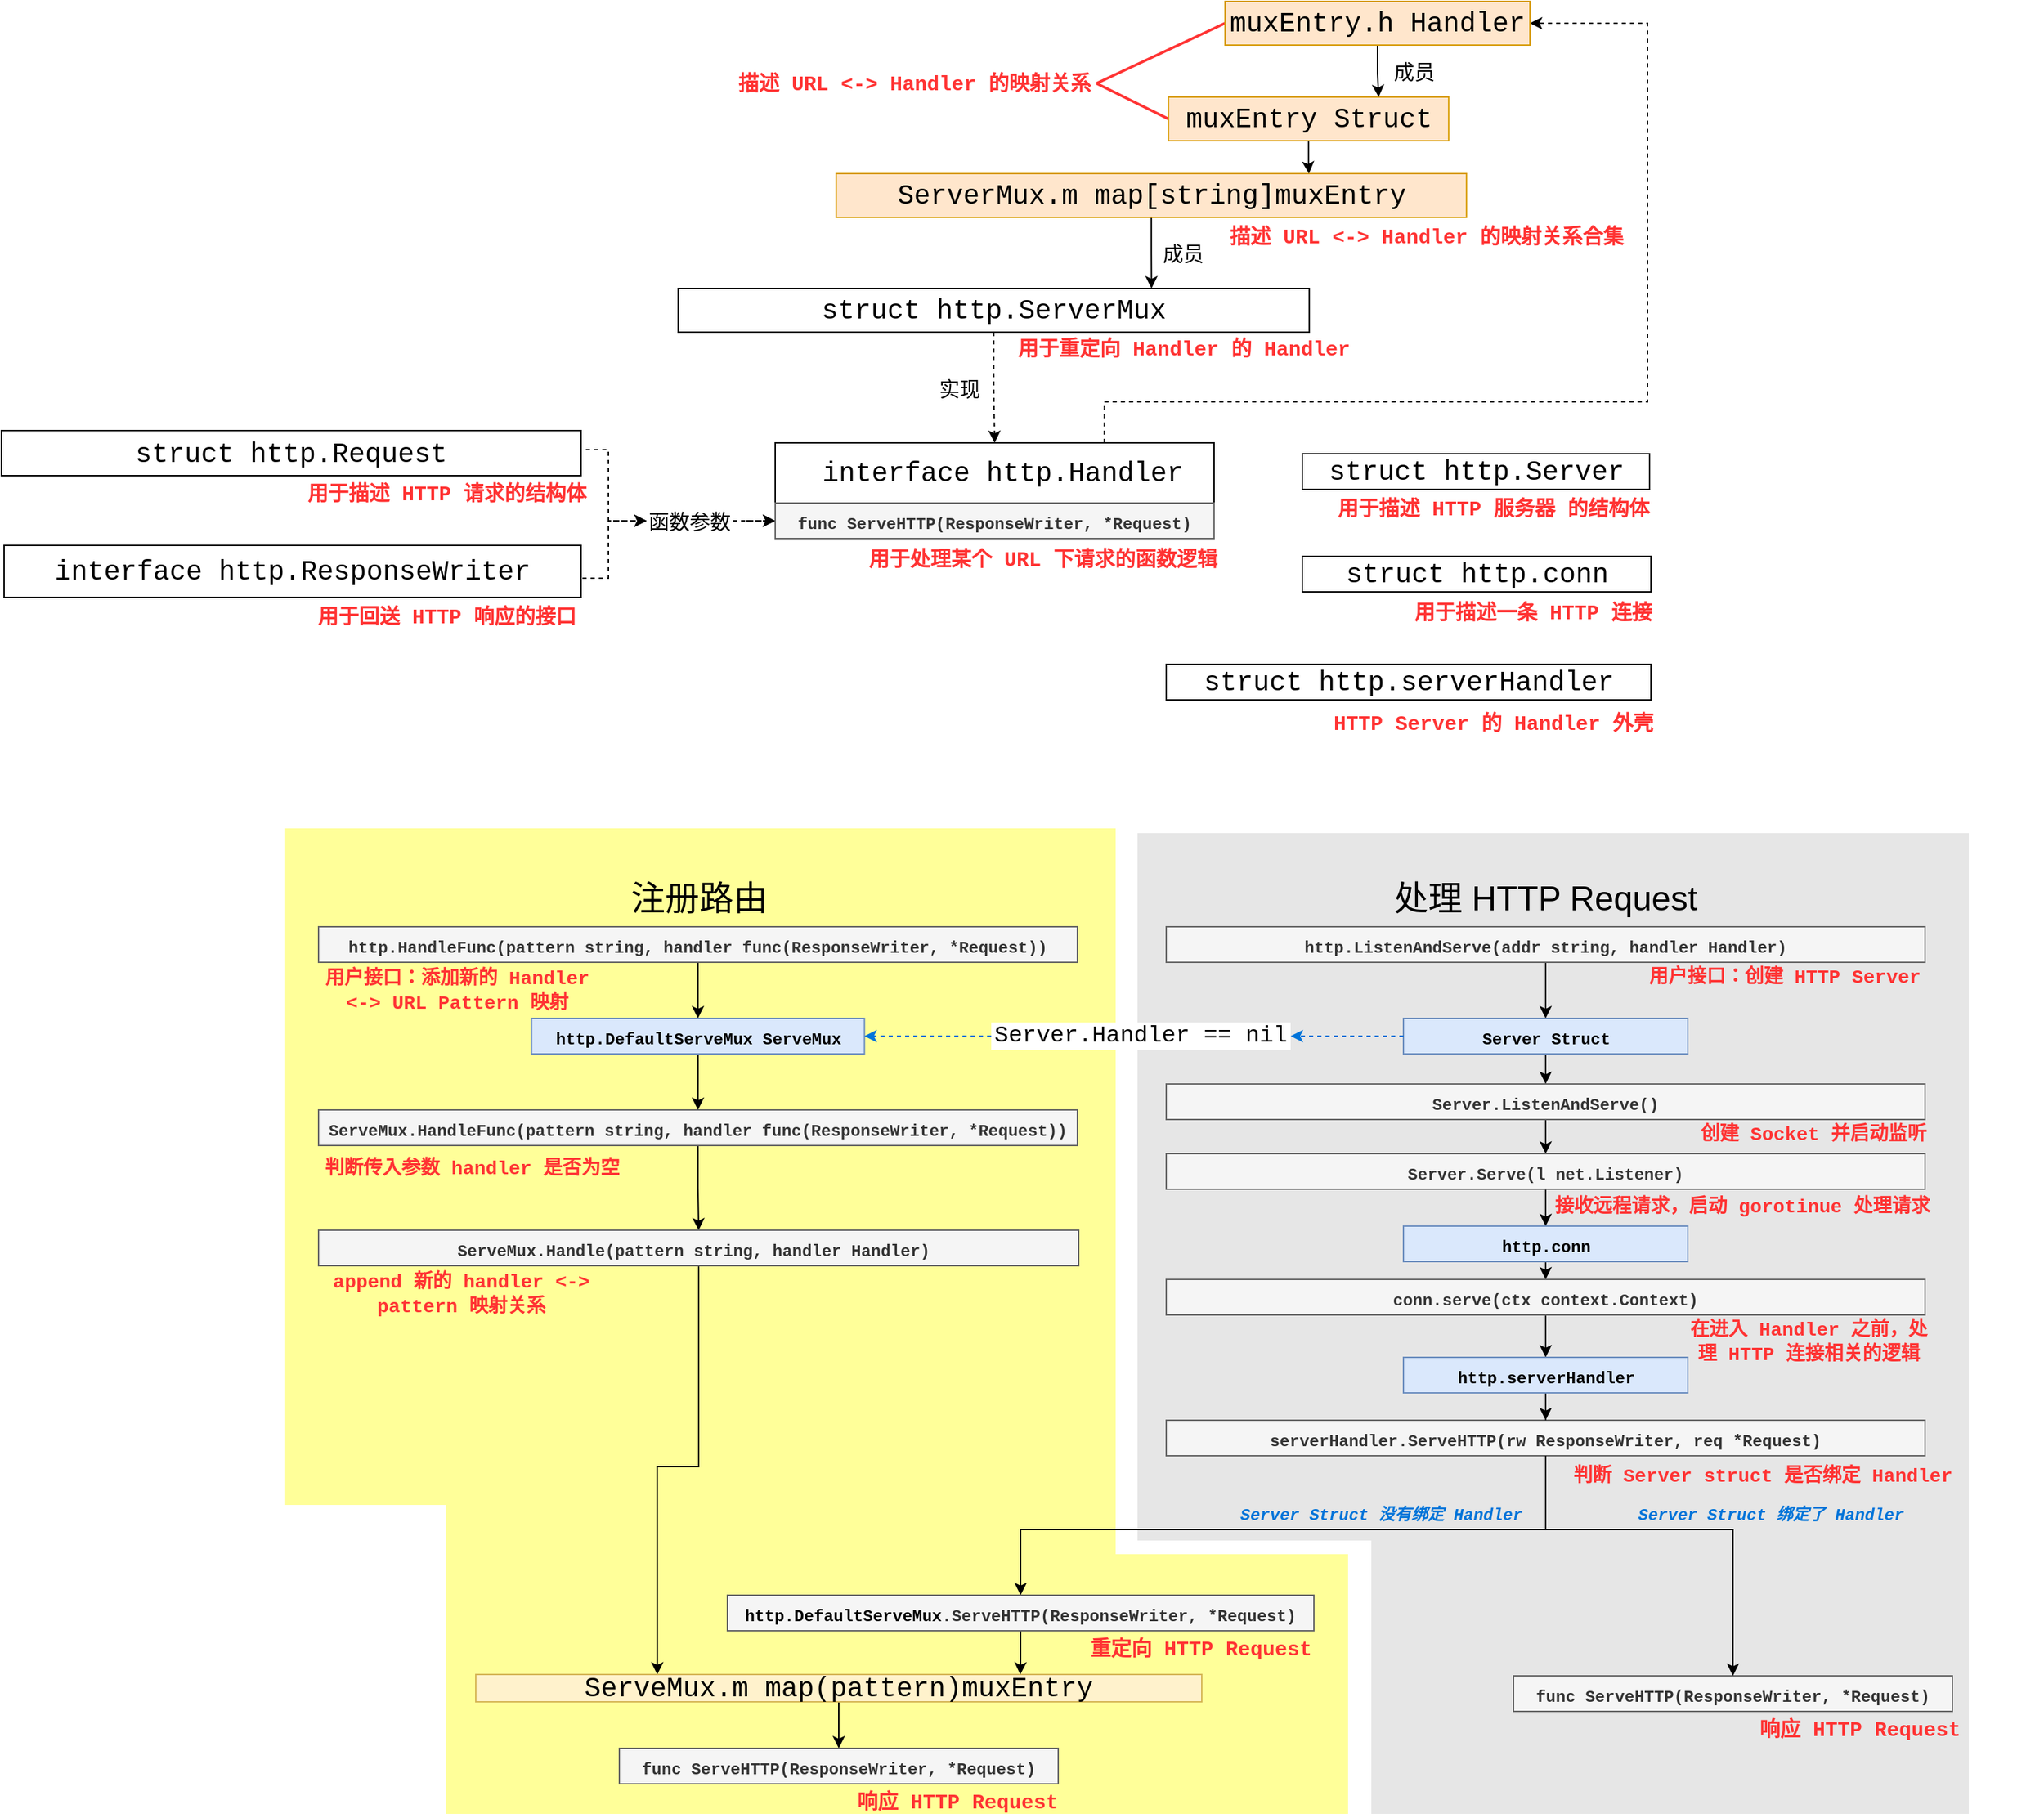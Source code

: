 <mxfile version="14.4.3" type="device"><diagram id="7donU_kgG56Rtm0eL_2N" name="第 1 页"><mxGraphModel dx="3043" dy="1732" grid="0" gridSize="10" guides="1" tooltips="1" connect="1" arrows="1" fold="1" page="0" pageScale="1" pageWidth="827" pageHeight="1169" math="0" shadow="0"><root><mxCell id="0"/><mxCell id="1" parent="0"/><mxCell id="X5eiTeFzIod6ZbrwZCeW-146" value="" style="rounded=0;whiteSpace=wrap;html=1;fontSize=15;strokeColor=none;fillColor=#E6E6E6;" vertex="1" parent="1"><mxGeometry x="-16" y="944" width="437" height="205" as="geometry"/></mxCell><mxCell id="X5eiTeFzIod6ZbrwZCeW-145" value="" style="rounded=0;whiteSpace=wrap;html=1;fontSize=15;strokeColor=none;fillColor=#E6E6E6;" vertex="1" parent="1"><mxGeometry x="-187" y="431.5" width="608" height="517.5" as="geometry"/></mxCell><mxCell id="X5eiTeFzIod6ZbrwZCeW-144" value="" style="rounded=0;whiteSpace=wrap;html=1;fontSize=15;fillColor=#FFFF99;strokeColor=none;" vertex="1" parent="1"><mxGeometry x="-693" y="899" width="490" height="190" as="geometry"/></mxCell><mxCell id="X5eiTeFzIod6ZbrwZCeW-143" value="" style="rounded=0;whiteSpace=wrap;html=1;fontSize=15;fillColor=#FFFF99;strokeColor=none;" vertex="1" parent="1"><mxGeometry x="-693" y="959" width="660" height="190" as="geometry"/></mxCell><mxCell id="X5eiTeFzIod6ZbrwZCeW-142" value="" style="rounded=0;whiteSpace=wrap;html=1;fontSize=15;fillColor=#FFFF99;strokeColor=none;" vertex="1" parent="1"><mxGeometry x="-811" y="428" width="608" height="495" as="geometry"/></mxCell><mxCell id="X5eiTeFzIod6ZbrwZCeW-5" style="rounded=0;orthogonalLoop=1;jettySize=auto;html=1;entryX=0;entryY=0.5;entryDx=0;entryDy=0;dashed=1;exitX=1;exitY=0.5;exitDx=0;exitDy=0;edgeStyle=orthogonalEdgeStyle;" edge="1" parent="1" source="X5eiTeFzIod6ZbrwZCeW-9" target="X5eiTeFzIod6ZbrwZCeW-4"><mxGeometry relative="1" as="geometry"><Array as="points"/></mxGeometry></mxCell><mxCell id="X5eiTeFzIod6ZbrwZCeW-1" value="struct http.Request" style="rounded=0;whiteSpace=wrap;html=1;fontFamily=Courier New;fontSize=20;" vertex="1" parent="1"><mxGeometry x="-1018" y="137" width="424" height="33" as="geometry"/></mxCell><mxCell id="X5eiTeFzIod6ZbrwZCeW-6" style="rounded=0;orthogonalLoop=1;jettySize=auto;html=1;entryX=0;entryY=0.5;entryDx=0;entryDy=0;dashed=1;exitX=1;exitY=0.5;exitDx=0;exitDy=0;edgeStyle=orthogonalEdgeStyle;" edge="1" parent="1" target="X5eiTeFzIod6ZbrwZCeW-4"><mxGeometry relative="1" as="geometry"><mxPoint x="-473" y="203" as="sourcePoint"/><Array as="points"/></mxGeometry></mxCell><mxCell id="X5eiTeFzIod6ZbrwZCeW-2" value="interface http.ResponseWriter" style="rounded=0;whiteSpace=wrap;html=1;fontFamily=Courier New;fontSize=20;" vertex="1" parent="1"><mxGeometry x="-1016" y="221" width="422" height="38" as="geometry"/></mxCell><mxCell id="X5eiTeFzIod6ZbrwZCeW-141" style="edgeStyle=orthogonalEdgeStyle;rounded=0;orthogonalLoop=1;jettySize=auto;html=1;entryX=1;entryY=0.5;entryDx=0;entryDy=0;endArrow=classic;endFill=1;strokeWidth=1;fontSize=15;fontColor=#FF3333;dashed=1;exitX=0.75;exitY=0;exitDx=0;exitDy=0;" edge="1" parent="1" source="X5eiTeFzIod6ZbrwZCeW-3" target="X5eiTeFzIod6ZbrwZCeW-112"><mxGeometry relative="1" as="geometry"><Array as="points"><mxPoint x="-211" y="116"/><mxPoint x="186" y="116"/><mxPoint x="186" y="-161"/></Array></mxGeometry></mxCell><mxCell id="X5eiTeFzIod6ZbrwZCeW-3" value="&amp;nbsp;interface http.Handler" style="rounded=0;whiteSpace=wrap;html=1;fontFamily=Courier New;fontSize=20;" vertex="1" parent="1"><mxGeometry x="-452" y="146" width="321" height="44" as="geometry"/></mxCell><mxCell id="X5eiTeFzIod6ZbrwZCeW-4" value="&lt;font style=&quot;font-size: 12px&quot;&gt;&lt;b&gt;func ServeHTTP(ResponseWriter, *Request)&lt;/b&gt;&lt;/font&gt;" style="rounded=0;whiteSpace=wrap;html=1;fontFamily=Courier New;fontSize=20;fillColor=#f5f5f5;strokeColor=#666666;fontColor=#333333;" vertex="1" parent="1"><mxGeometry x="-452" y="190" width="321" height="26" as="geometry"/></mxCell><mxCell id="X5eiTeFzIod6ZbrwZCeW-118" style="edgeStyle=orthogonalEdgeStyle;rounded=0;orthogonalLoop=1;jettySize=auto;html=1;entryX=0.5;entryY=0;entryDx=0;entryDy=0;dashed=1;strokeColor=#000000;fontSize=14;fontColor=#FF3333;" edge="1" parent="1" source="X5eiTeFzIod6ZbrwZCeW-7" target="X5eiTeFzIod6ZbrwZCeW-3"><mxGeometry relative="1" as="geometry"/></mxCell><mxCell id="X5eiTeFzIod6ZbrwZCeW-7" value="struct http.ServerMux" style="rounded=0;whiteSpace=wrap;html=1;fontFamily=Courier New;fontSize=20;" vertex="1" parent="1"><mxGeometry x="-523" y="33" width="461.63" height="32" as="geometry"/></mxCell><mxCell id="X5eiTeFzIod6ZbrwZCeW-13" style="rounded=0;orthogonalLoop=1;jettySize=auto;html=1;entryX=0;entryY=0.5;entryDx=0;entryDy=0;dashed=1;exitX=1;exitY=0.5;exitDx=0;exitDy=0;edgeStyle=orthogonalEdgeStyle;" edge="1" parent="1" source="X5eiTeFzIod6ZbrwZCeW-2" target="X5eiTeFzIod6ZbrwZCeW-9"><mxGeometry relative="1" as="geometry"><mxPoint x="-603" y="245" as="sourcePoint"/><mxPoint x="-446" y="203" as="targetPoint"/><Array as="points"><mxPoint x="-574" y="245"/><mxPoint x="-574" y="203"/></Array></mxGeometry></mxCell><mxCell id="X5eiTeFzIod6ZbrwZCeW-9" value="&lt;font style=&quot;font-size: 15px&quot;&gt;函数参数&lt;/font&gt;" style="text;html=1;strokeColor=none;align=center;verticalAlign=middle;whiteSpace=wrap;rounded=0;fillColor=#ffffff;" vertex="1" parent="1"><mxGeometry x="-546" y="193" width="63" height="20" as="geometry"/></mxCell><mxCell id="X5eiTeFzIod6ZbrwZCeW-15" style="rounded=0;orthogonalLoop=1;jettySize=auto;html=1;entryX=0;entryY=0.5;entryDx=0;entryDy=0;dashed=1;exitX=1;exitY=0.5;exitDx=0;exitDy=0;edgeStyle=orthogonalEdgeStyle;" edge="1" parent="1" source="X5eiTeFzIod6ZbrwZCeW-1" target="X5eiTeFzIod6ZbrwZCeW-9"><mxGeometry relative="1" as="geometry"><mxPoint x="-594" y="151" as="sourcePoint"/><mxPoint x="-452" y="203" as="targetPoint"/><Array as="points"><mxPoint x="-574" y="151"/><mxPoint x="-574" y="203"/></Array></mxGeometry></mxCell><mxCell id="X5eiTeFzIod6ZbrwZCeW-16" value="&lt;font style=&quot;font-size: 15px&quot;&gt;实现&lt;/font&gt;" style="text;html=1;strokeColor=none;align=center;verticalAlign=middle;whiteSpace=wrap;rounded=0;fillColor=#ffffff;" vertex="1" parent="1"><mxGeometry x="-336" y="96" width="38" height="20" as="geometry"/></mxCell><mxCell id="X5eiTeFzIod6ZbrwZCeW-43" style="edgeStyle=orthogonalEdgeStyle;rounded=0;orthogonalLoop=1;jettySize=auto;html=1;entryX=0.5;entryY=0;entryDx=0;entryDy=0;" edge="1" parent="1" source="X5eiTeFzIod6ZbrwZCeW-41" target="X5eiTeFzIod6ZbrwZCeW-42"><mxGeometry relative="1" as="geometry"/></mxCell><mxCell id="X5eiTeFzIod6ZbrwZCeW-41" value="&lt;span style=&quot;font-size: 12px&quot;&gt;&lt;b&gt;ServeMux.HandleFunc(pattern string, handler func(ResponseWriter, *Request))&lt;/b&gt;&lt;/span&gt;" style="rounded=0;whiteSpace=wrap;html=1;fontFamily=Courier New;fontSize=20;fillColor=#f5f5f5;strokeColor=#666666;fontColor=#333333;" vertex="1" parent="1"><mxGeometry x="-786" y="634" width="555" height="26" as="geometry"/></mxCell><mxCell id="X5eiTeFzIod6ZbrwZCeW-48" style="edgeStyle=orthogonalEdgeStyle;rounded=0;orthogonalLoop=1;jettySize=auto;html=1;entryX=0.25;entryY=0;entryDx=0;entryDy=0;" edge="1" parent="1" source="X5eiTeFzIod6ZbrwZCeW-42" target="X5eiTeFzIod6ZbrwZCeW-47"><mxGeometry relative="1" as="geometry"><Array as="points"><mxPoint x="-508" y="895"/><mxPoint x="-538" y="895"/></Array></mxGeometry></mxCell><mxCell id="X5eiTeFzIod6ZbrwZCeW-42" value="&lt;b style=&quot;font-size: 12px&quot;&gt;ServeMux.&lt;/b&gt;&lt;span style=&quot;font-size: 12px&quot;&gt;&lt;b&gt;Handle(pattern string, handler Handler)&amp;nbsp;&lt;/b&gt;&lt;/span&gt;" style="rounded=0;whiteSpace=wrap;html=1;fontFamily=Courier New;fontSize=20;fillColor=#f5f5f5;strokeColor=#666666;fontColor=#333333;" vertex="1" parent="1"><mxGeometry x="-786" y="722" width="556" height="26" as="geometry"/></mxCell><mxCell id="X5eiTeFzIod6ZbrwZCeW-54" style="edgeStyle=orthogonalEdgeStyle;rounded=0;orthogonalLoop=1;jettySize=auto;html=1;entryX=0.5;entryY=0;entryDx=0;entryDy=0;" edge="1" parent="1" source="X5eiTeFzIod6ZbrwZCeW-45" target="X5eiTeFzIod6ZbrwZCeW-52"><mxGeometry relative="1" as="geometry"/></mxCell><mxCell id="X5eiTeFzIod6ZbrwZCeW-45" value="&lt;span style=&quot;font-size: 12px&quot;&gt;&lt;b&gt;http.&lt;/b&gt;&lt;/span&gt;&lt;span style=&quot;font-size: 12px&quot;&gt;&lt;b&gt;HandleFunc(pattern string, handler func(ResponseWriter, *Request))&lt;/b&gt;&lt;/span&gt;" style="rounded=0;whiteSpace=wrap;html=1;fontFamily=Courier New;fontSize=20;fillColor=#f5f5f5;strokeColor=#666666;fontColor=#333333;" vertex="1" parent="1"><mxGeometry x="-786" y="500" width="555" height="26" as="geometry"/></mxCell><mxCell id="X5eiTeFzIod6ZbrwZCeW-149" style="edgeStyle=orthogonalEdgeStyle;rounded=0;orthogonalLoop=1;jettySize=auto;html=1;endArrow=classic;endFill=1;strokeColor=#000000;strokeWidth=1;fontSize=15;fontColor=#FF3333;" edge="1" parent="1" source="X5eiTeFzIod6ZbrwZCeW-47" target="X5eiTeFzIod6ZbrwZCeW-77"><mxGeometry relative="1" as="geometry"/></mxCell><mxCell id="X5eiTeFzIod6ZbrwZCeW-47" value="ServeMux.m map(pattern)muxEntry" style="rounded=0;whiteSpace=wrap;html=1;fontFamily=Courier New;fontSize=20;fillColor=#fff2cc;strokeColor=#d6b656;" vertex="1" parent="1"><mxGeometry x="-671" y="1047" width="531" height="20" as="geometry"/></mxCell><mxCell id="X5eiTeFzIod6ZbrwZCeW-49" value="&lt;font style=&quot;font-size: 25px&quot;&gt;注册路由&lt;/font&gt;" style="text;html=1;strokeColor=none;fillColor=none;align=center;verticalAlign=middle;whiteSpace=wrap;rounded=0;" vertex="1" parent="1"><mxGeometry x="-567.25" y="468" width="118.5" height="20" as="geometry"/></mxCell><mxCell id="X5eiTeFzIod6ZbrwZCeW-50" value="&lt;span style=&quot;font-size: 25px&quot;&gt;处理 HTTP Request&lt;/span&gt;" style="text;html=1;strokeColor=none;fillColor=none;align=center;verticalAlign=middle;whiteSpace=wrap;rounded=0;" vertex="1" parent="1"><mxGeometry x="-13" y="468" width="249" height="20" as="geometry"/></mxCell><mxCell id="X5eiTeFzIod6ZbrwZCeW-57" style="edgeStyle=orthogonalEdgeStyle;rounded=0;orthogonalLoop=1;jettySize=auto;html=1;entryX=0.5;entryY=0;entryDx=0;entryDy=0;" edge="1" parent="1" source="X5eiTeFzIod6ZbrwZCeW-51" target="X5eiTeFzIod6ZbrwZCeW-56"><mxGeometry relative="1" as="geometry"/></mxCell><mxCell id="X5eiTeFzIod6ZbrwZCeW-51" value="&lt;span style=&quot;font-size: 12px&quot;&gt;&lt;b&gt;http.ListenAndServe(addr string, handler Handler)&lt;/b&gt;&lt;/span&gt;" style="rounded=0;whiteSpace=wrap;html=1;fontFamily=Courier New;fontSize=20;fillColor=#f5f5f5;strokeColor=#666666;fontColor=#333333;" vertex="1" parent="1"><mxGeometry x="-166" y="500" width="555" height="26" as="geometry"/></mxCell><mxCell id="X5eiTeFzIod6ZbrwZCeW-55" style="edgeStyle=orthogonalEdgeStyle;rounded=0;orthogonalLoop=1;jettySize=auto;html=1;" edge="1" parent="1" source="X5eiTeFzIod6ZbrwZCeW-52" target="X5eiTeFzIod6ZbrwZCeW-41"><mxGeometry relative="1" as="geometry"/></mxCell><mxCell id="X5eiTeFzIod6ZbrwZCeW-52" value="&lt;span style=&quot;font-size: 12px&quot;&gt;&lt;b&gt;http.DefaultServeMux ServeMux&lt;/b&gt;&lt;/span&gt;" style="rounded=0;whiteSpace=wrap;html=1;fontFamily=Courier New;fontSize=20;fillColor=#dae8fc;strokeColor=#6c8ebf;" vertex="1" parent="1"><mxGeometry x="-630.25" y="567" width="243.5" height="26" as="geometry"/></mxCell><mxCell id="X5eiTeFzIod6ZbrwZCeW-58" style="edgeStyle=orthogonalEdgeStyle;rounded=0;orthogonalLoop=1;jettySize=auto;html=1;entryX=1;entryY=0.5;entryDx=0;entryDy=0;strokeColor=#0074D9;dashed=1;" edge="1" parent="1" source="X5eiTeFzIod6ZbrwZCeW-59" target="X5eiTeFzIod6ZbrwZCeW-52"><mxGeometry relative="1" as="geometry"/></mxCell><mxCell id="X5eiTeFzIod6ZbrwZCeW-63" style="edgeStyle=orthogonalEdgeStyle;rounded=0;orthogonalLoop=1;jettySize=auto;html=1;entryX=0.5;entryY=0;entryDx=0;entryDy=0;" edge="1" parent="1" source="X5eiTeFzIod6ZbrwZCeW-56" target="X5eiTeFzIod6ZbrwZCeW-62"><mxGeometry relative="1" as="geometry"/></mxCell><mxCell id="X5eiTeFzIod6ZbrwZCeW-56" value="&lt;span style=&quot;font-size: 12px&quot;&gt;&lt;b&gt;Server Struct&lt;/b&gt;&lt;/span&gt;" style="rounded=0;whiteSpace=wrap;html=1;fontFamily=Courier New;fontSize=20;fillColor=#dae8fc;strokeColor=#6c8ebf;" vertex="1" parent="1"><mxGeometry x="7.5" y="567" width="208" height="26" as="geometry"/></mxCell><mxCell id="X5eiTeFzIod6ZbrwZCeW-59" value="&lt;font face=&quot;Courier New&quot; style=&quot;font-size: 17px&quot;&gt;Server.Handler == nil&lt;/font&gt;" style="text;html=1;strokeColor=none;align=center;verticalAlign=middle;whiteSpace=wrap;rounded=0;fillColor=#ffffff;" vertex="1" parent="1"><mxGeometry x="-294" y="570" width="219" height="20" as="geometry"/></mxCell><mxCell id="X5eiTeFzIod6ZbrwZCeW-60" style="edgeStyle=orthogonalEdgeStyle;rounded=0;orthogonalLoop=1;jettySize=auto;html=1;entryX=1;entryY=0.5;entryDx=0;entryDy=0;strokeColor=#0074D9;dashed=1;" edge="1" parent="1" source="X5eiTeFzIod6ZbrwZCeW-56" target="X5eiTeFzIod6ZbrwZCeW-59"><mxGeometry relative="1" as="geometry"><mxPoint x="7.5" y="580" as="sourcePoint"/><mxPoint x="-386.75" y="580" as="targetPoint"/></mxGeometry></mxCell><mxCell id="X5eiTeFzIod6ZbrwZCeW-65" style="edgeStyle=orthogonalEdgeStyle;rounded=0;orthogonalLoop=1;jettySize=auto;html=1;entryX=0.5;entryY=0;entryDx=0;entryDy=0;" edge="1" parent="1" source="X5eiTeFzIod6ZbrwZCeW-62" target="X5eiTeFzIod6ZbrwZCeW-64"><mxGeometry relative="1" as="geometry"/></mxCell><mxCell id="X5eiTeFzIod6ZbrwZCeW-62" value="&lt;font style=&quot;font-size: 12px&quot;&gt;&lt;b&gt;Server.&lt;/b&gt;&lt;/font&gt;&lt;span style=&quot;font-size: 12px&quot;&gt;&lt;b&gt;ListenAndServe()&lt;/b&gt;&lt;/span&gt;" style="rounded=0;whiteSpace=wrap;html=1;fontFamily=Courier New;fontSize=20;fillColor=#f5f5f5;strokeColor=#666666;fontColor=#333333;" vertex="1" parent="1"><mxGeometry x="-166" y="615" width="555" height="26" as="geometry"/></mxCell><mxCell id="X5eiTeFzIod6ZbrwZCeW-68" style="edgeStyle=orthogonalEdgeStyle;rounded=0;orthogonalLoop=1;jettySize=auto;html=1;entryX=0.5;entryY=0;entryDx=0;entryDy=0;" edge="1" parent="1" source="X5eiTeFzIod6ZbrwZCeW-64" target="X5eiTeFzIod6ZbrwZCeW-66"><mxGeometry relative="1" as="geometry"/></mxCell><mxCell id="X5eiTeFzIod6ZbrwZCeW-64" value="&lt;font style=&quot;font-size: 12px&quot;&gt;&lt;b&gt;Server.&lt;/b&gt;&lt;/font&gt;&lt;span style=&quot;font-size: 12px&quot;&gt;&lt;b&gt;Serve(l net.Listener)&lt;/b&gt;&lt;/span&gt;" style="rounded=0;whiteSpace=wrap;html=1;fontFamily=Courier New;fontSize=20;fillColor=#f5f5f5;strokeColor=#666666;fontColor=#333333;" vertex="1" parent="1"><mxGeometry x="-166" y="666" width="555" height="26" as="geometry"/></mxCell><mxCell id="X5eiTeFzIod6ZbrwZCeW-70" style="edgeStyle=orthogonalEdgeStyle;rounded=0;orthogonalLoop=1;jettySize=auto;html=1;entryX=0.5;entryY=0;entryDx=0;entryDy=0;strokeColor=#000000;" edge="1" parent="1" source="X5eiTeFzIod6ZbrwZCeW-66" target="X5eiTeFzIod6ZbrwZCeW-69"><mxGeometry relative="1" as="geometry"/></mxCell><mxCell id="X5eiTeFzIod6ZbrwZCeW-66" value="&lt;span style=&quot;font-size: 12px&quot;&gt;&lt;b&gt;http.conn&lt;/b&gt;&lt;/span&gt;" style="rounded=0;whiteSpace=wrap;html=1;fontFamily=Courier New;fontSize=20;fillColor=#dae8fc;strokeColor=#6c8ebf;" vertex="1" parent="1"><mxGeometry x="7.5" y="719" width="208" height="26" as="geometry"/></mxCell><mxCell id="X5eiTeFzIod6ZbrwZCeW-73" style="edgeStyle=orthogonalEdgeStyle;rounded=0;orthogonalLoop=1;jettySize=auto;html=1;entryX=0.5;entryY=0;entryDx=0;entryDy=0;strokeColor=#000000;" edge="1" parent="1" source="X5eiTeFzIod6ZbrwZCeW-69" target="X5eiTeFzIod6ZbrwZCeW-72"><mxGeometry relative="1" as="geometry"/></mxCell><mxCell id="X5eiTeFzIod6ZbrwZCeW-69" value="&lt;span style=&quot;font-size: 12px&quot;&gt;&lt;b&gt;conn.serve(ctx context.Context)&lt;/b&gt;&lt;/span&gt;" style="rounded=0;whiteSpace=wrap;html=1;fontFamily=Courier New;fontSize=20;fillColor=#f5f5f5;strokeColor=#666666;fontColor=#333333;" vertex="1" parent="1"><mxGeometry x="-166" y="758" width="555" height="26" as="geometry"/></mxCell><mxCell id="X5eiTeFzIod6ZbrwZCeW-86" style="edgeStyle=orthogonalEdgeStyle;rounded=0;orthogonalLoop=1;jettySize=auto;html=1;entryX=0.5;entryY=0;entryDx=0;entryDy=0;strokeColor=#000000;" edge="1" parent="1" source="X5eiTeFzIod6ZbrwZCeW-71" target="X5eiTeFzIod6ZbrwZCeW-85"><mxGeometry relative="1" as="geometry"><Array as="points"><mxPoint x="112" y="941"/><mxPoint x="-272" y="941"/></Array></mxGeometry></mxCell><mxCell id="X5eiTeFzIod6ZbrwZCeW-71" value="&lt;span style=&quot;font-size: 12px&quot;&gt;&lt;b&gt;serverHandler.&lt;/b&gt;&lt;/span&gt;&lt;span style=&quot;font-size: 12px&quot;&gt;&lt;b&gt;ServeHTTP(rw ResponseWriter, req *Request)&lt;/b&gt;&lt;/span&gt;" style="rounded=0;whiteSpace=wrap;html=1;fontFamily=Courier New;fontSize=20;fillColor=#f5f5f5;strokeColor=#666666;fontColor=#333333;" vertex="1" parent="1"><mxGeometry x="-166" y="861" width="555" height="26" as="geometry"/></mxCell><mxCell id="X5eiTeFzIod6ZbrwZCeW-74" style="edgeStyle=orthogonalEdgeStyle;rounded=0;orthogonalLoop=1;jettySize=auto;html=1;entryX=0.5;entryY=0;entryDx=0;entryDy=0;strokeColor=#000000;" edge="1" parent="1" source="X5eiTeFzIod6ZbrwZCeW-72" target="X5eiTeFzIod6ZbrwZCeW-71"><mxGeometry relative="1" as="geometry"/></mxCell><mxCell id="X5eiTeFzIod6ZbrwZCeW-72" value="&lt;span style=&quot;font-size: 12px&quot;&gt;&lt;b&gt;http.serverHandler&lt;/b&gt;&lt;/span&gt;" style="rounded=0;whiteSpace=wrap;html=1;fontFamily=Courier New;fontSize=20;fillColor=#dae8fc;strokeColor=#6c8ebf;" vertex="1" parent="1"><mxGeometry x="7.5" y="815" width="208" height="26" as="geometry"/></mxCell><mxCell id="X5eiTeFzIod6ZbrwZCeW-77" value="&lt;font style=&quot;font-size: 12px&quot;&gt;&lt;b&gt;func ServeHTTP(ResponseWriter, *Request)&lt;/b&gt;&lt;/font&gt;" style="rounded=0;whiteSpace=wrap;html=1;fontFamily=Courier New;fontSize=20;fillColor=#f5f5f5;strokeColor=#666666;fontColor=#333333;" vertex="1" parent="1"><mxGeometry x="-566" y="1101" width="321" height="26" as="geometry"/></mxCell><mxCell id="X5eiTeFzIod6ZbrwZCeW-79" value="&lt;font style=&quot;font-size: 12px&quot;&gt;&lt;b&gt;func ServeHTTP(ResponseWriter, *Request)&lt;/b&gt;&lt;/font&gt;" style="rounded=0;whiteSpace=wrap;html=1;fontFamily=Courier New;fontSize=20;fillColor=#f5f5f5;strokeColor=#666666;fontColor=#333333;" vertex="1" parent="1"><mxGeometry x="88" y="1048" width="321" height="26" as="geometry"/></mxCell><mxCell id="X5eiTeFzIod6ZbrwZCeW-81" value="&lt;font face=&quot;Courier New&quot; color=&quot;#0074d9&quot; size=&quot;1&quot;&gt;&lt;i style=&quot;font-size: 12px&quot;&gt;Server Struct 没有绑定 Handler&lt;/i&gt;&lt;/font&gt;" style="text;html=1;strokeColor=none;align=center;verticalAlign=middle;whiteSpace=wrap;rounded=0;fontStyle=1" vertex="1" parent="1"><mxGeometry x="-123" y="920" width="229" height="20" as="geometry"/></mxCell><mxCell id="X5eiTeFzIod6ZbrwZCeW-82" value="&lt;font face=&quot;Courier New&quot; style=&quot;font-size: 12px&quot; color=&quot;#0074d9&quot;&gt;&lt;i&gt;Server Struct 绑定了 Handler&lt;/i&gt;&lt;/font&gt;" style="text;html=1;strokeColor=none;align=center;verticalAlign=middle;whiteSpace=wrap;rounded=0;fontStyle=1" vertex="1" parent="1"><mxGeometry x="167" y="920" width="219" height="20" as="geometry"/></mxCell><mxCell id="X5eiTeFzIod6ZbrwZCeW-83" style="edgeStyle=orthogonalEdgeStyle;rounded=0;orthogonalLoop=1;jettySize=auto;html=1;strokeColor=#000000;entryX=0.5;entryY=0;entryDx=0;entryDy=0;" edge="1" parent="1" source="X5eiTeFzIod6ZbrwZCeW-71" target="X5eiTeFzIod6ZbrwZCeW-79"><mxGeometry relative="1" as="geometry"><mxPoint x="111.471" y="887" as="sourcePoint"/><mxPoint x="291" y="1020" as="targetPoint"/><Array as="points"><mxPoint x="112" y="941"/><mxPoint x="249" y="941"/></Array></mxGeometry></mxCell><mxCell id="X5eiTeFzIod6ZbrwZCeW-84" value="struct http.Server" style="rounded=0;whiteSpace=wrap;html=1;fontFamily=Courier New;fontSize=20;" vertex="1" parent="1"><mxGeometry x="-66.5" y="154" width="254" height="26" as="geometry"/></mxCell><mxCell id="X5eiTeFzIod6ZbrwZCeW-147" style="edgeStyle=orthogonalEdgeStyle;rounded=0;orthogonalLoop=1;jettySize=auto;html=1;entryX=0.75;entryY=0;entryDx=0;entryDy=0;endArrow=classic;endFill=1;strokeColor=#000000;strokeWidth=1;fontSize=15;fontColor=#FF3333;" edge="1" parent="1" source="X5eiTeFzIod6ZbrwZCeW-85" target="X5eiTeFzIod6ZbrwZCeW-47"><mxGeometry relative="1" as="geometry"/></mxCell><mxCell id="X5eiTeFzIod6ZbrwZCeW-85" value="&lt;b style=&quot;color: rgb(0 , 0 , 0) ; font-size: 12px&quot;&gt;http.DefaultServeMux&lt;/b&gt;&lt;b style=&quot;font-size: 12px&quot;&gt;.&lt;/b&gt;&lt;b style=&quot;font-size: 12px&quot;&gt;ServeHTTP(ResponseWriter, *Request)&lt;/b&gt;" style="rounded=0;whiteSpace=wrap;html=1;fontFamily=Courier New;fontSize=20;fillColor=#f5f5f5;strokeColor=#666666;fontColor=#333333;" vertex="1" parent="1"><mxGeometry x="-487" y="989" width="429" height="26" as="geometry"/></mxCell><mxCell id="X5eiTeFzIod6ZbrwZCeW-92" value="&lt;font face=&quot;Courier New&quot; style=&quot;font-size: 14px;&quot;&gt;创建 Socket 并启动监听&lt;/font&gt;" style="text;html=1;strokeColor=none;align=center;verticalAlign=middle;whiteSpace=wrap;rounded=0;fontSize=14;fontColor=#FF3333;fontStyle=1" vertex="1" parent="1"><mxGeometry x="198" y="641" width="219" height="20" as="geometry"/></mxCell><mxCell id="X5eiTeFzIod6ZbrwZCeW-93" value="&lt;font face=&quot;Courier New&quot; style=&quot;font-size: 14px;&quot;&gt;接收远程请求，启动 gorotinue 处理请求&lt;/font&gt;" style="text;html=1;strokeColor=none;align=center;verticalAlign=middle;whiteSpace=wrap;rounded=0;fontSize=14;fontColor=#FF3333;fontStyle=1" vertex="1" parent="1"><mxGeometry x="78" y="694" width="355" height="20" as="geometry"/></mxCell><mxCell id="X5eiTeFzIod6ZbrwZCeW-96" value="&lt;font face=&quot;Courier New&quot; style=&quot;font-size: 14px;&quot;&gt;&lt;span style=&quot;font-size: 14px;&quot;&gt;在进入 Handler 之前，处理 HTTP 连接相关的逻辑&lt;/span&gt;&lt;/font&gt;" style="text;html=1;strokeColor=none;align=center;verticalAlign=middle;whiteSpace=wrap;rounded=0;fontSize=14;fontColor=#FF3333;fontStyle=1" vertex="1" parent="1"><mxGeometry x="212" y="793" width="184" height="20" as="geometry"/></mxCell><mxCell id="X5eiTeFzIod6ZbrwZCeW-97" value="&lt;font face=&quot;Courier New&quot; style=&quot;font-size: 14px;&quot;&gt;判断 Server struct 是否绑定 Handler&lt;/font&gt;" style="text;html=1;strokeColor=none;align=center;verticalAlign=middle;whiteSpace=wrap;rounded=0;fontSize=14;fontColor=#FF3333;fontStyle=1" vertex="1" parent="1"><mxGeometry x="93" y="891" width="355" height="20" as="geometry"/></mxCell><mxCell id="X5eiTeFzIod6ZbrwZCeW-98" value="&lt;font face=&quot;Courier New&quot; style=&quot;font-size: 15px&quot;&gt;响应 HTTP Request&lt;/font&gt;" style="text;html=1;strokeColor=none;align=center;verticalAlign=middle;whiteSpace=wrap;rounded=0;fontColor=#FF3333;fontStyle=1" vertex="1" parent="1"><mxGeometry x="208" y="1078" width="267" height="20" as="geometry"/></mxCell><mxCell id="X5eiTeFzIod6ZbrwZCeW-99" value="&lt;font face=&quot;Courier New&quot; style=&quot;font-size: 15px&quot;&gt;响应 HTTP Request&lt;/font&gt;" style="text;html=1;strokeColor=none;align=center;verticalAlign=middle;whiteSpace=wrap;rounded=0;fontColor=#FF3333;fontStyle=1" vertex="1" parent="1"><mxGeometry x="-452" y="1131" width="267" height="20" as="geometry"/></mxCell><mxCell id="X5eiTeFzIod6ZbrwZCeW-100" value="&lt;font face=&quot;Courier New&quot; style=&quot;font-size: 15px&quot;&gt;重定向 HTTP Request&lt;/font&gt;" style="text;html=1;strokeColor=none;align=center;verticalAlign=middle;whiteSpace=wrap;rounded=0;fontColor=#FF3333;fontStyle=1" vertex="1" parent="1"><mxGeometry x="-237" y="1019" width="193" height="20" as="geometry"/></mxCell><mxCell id="X5eiTeFzIod6ZbrwZCeW-101" value="&lt;font face=&quot;Courier New&quot;&gt;判断传入参数 handler 是否为空&lt;/font&gt;" style="text;html=1;strokeColor=none;align=center;verticalAlign=middle;whiteSpace=wrap;rounded=0;fontSize=14;fontColor=#FF3333;fontStyle=1" vertex="1" parent="1"><mxGeometry x="-783" y="666" width="219" height="20" as="geometry"/></mxCell><mxCell id="X5eiTeFzIod6ZbrwZCeW-102" value="&lt;font face=&quot;Courier New&quot;&gt;append 新的 handler &amp;lt;-&amp;gt; pattern 映射关系&lt;/font&gt;" style="text;html=1;strokeColor=none;align=center;verticalAlign=middle;whiteSpace=wrap;rounded=0;fontSize=14;fontColor=#FF3333;fontStyle=1" vertex="1" parent="1"><mxGeometry x="-792" y="758" width="221" height="20" as="geometry"/></mxCell><mxCell id="X5eiTeFzIod6ZbrwZCeW-103" value="&lt;font face=&quot;Courier New&quot;&gt;用户接口：创建 HTTP Server&lt;/font&gt;" style="text;html=1;strokeColor=none;align=center;verticalAlign=middle;whiteSpace=wrap;rounded=0;fontSize=14;fontColor=#FF3333;fontStyle=1" vertex="1" parent="1"><mxGeometry x="177" y="526" width="219" height="20" as="geometry"/></mxCell><mxCell id="X5eiTeFzIod6ZbrwZCeW-104" value="&lt;font face=&quot;Courier New&quot;&gt;用户接口：添加新的 Handler &amp;lt;-&amp;gt; URL Pattern 映射&lt;/font&gt;" style="text;html=1;strokeColor=none;align=center;verticalAlign=middle;whiteSpace=wrap;rounded=0;fontSize=14;fontColor=#FF3333;fontStyle=1" vertex="1" parent="1"><mxGeometry x="-792" y="536" width="215" height="20" as="geometry"/></mxCell><mxCell id="X5eiTeFzIod6ZbrwZCeW-111" style="edgeStyle=orthogonalEdgeStyle;rounded=0;orthogonalLoop=1;jettySize=auto;html=1;entryX=0.75;entryY=0;entryDx=0;entryDy=0;strokeColor=#000000;fontSize=14;fontColor=#FF3333;" edge="1" parent="1" source="X5eiTeFzIod6ZbrwZCeW-106" target="X5eiTeFzIod6ZbrwZCeW-7"><mxGeometry relative="1" as="geometry"/></mxCell><mxCell id="X5eiTeFzIod6ZbrwZCeW-106" value="ServerMux.m map[string]muxEntry" style="rounded=0;whiteSpace=wrap;html=1;fontFamily=Courier New;fontSize=20;fillColor=#ffe6cc;strokeColor=#d79b00;" vertex="1" parent="1"><mxGeometry x="-407.37" y="-51" width="461" height="32" as="geometry"/></mxCell><mxCell id="X5eiTeFzIod6ZbrwZCeW-109" style="edgeStyle=orthogonalEdgeStyle;rounded=0;orthogonalLoop=1;jettySize=auto;html=1;entryX=0.75;entryY=0;entryDx=0;entryDy=0;strokeColor=#000000;fontSize=14;fontColor=#FF3333;" edge="1" parent="1" source="X5eiTeFzIod6ZbrwZCeW-108" target="X5eiTeFzIod6ZbrwZCeW-106"><mxGeometry relative="1" as="geometry"/></mxCell><mxCell id="X5eiTeFzIod6ZbrwZCeW-130" style="edgeStyle=none;rounded=0;orthogonalLoop=1;jettySize=auto;html=1;entryX=1;entryY=0.5;entryDx=0;entryDy=0;endArrow=none;endFill=0;strokeColor=#FF3333;strokeWidth=2;fontSize=15;fontColor=#FF3333;exitX=0;exitY=0.5;exitDx=0;exitDy=0;" edge="1" parent="1" source="X5eiTeFzIod6ZbrwZCeW-108" target="X5eiTeFzIod6ZbrwZCeW-127"><mxGeometry relative="1" as="geometry"/></mxCell><mxCell id="X5eiTeFzIod6ZbrwZCeW-108" value="muxEntry Struct" style="rounded=0;whiteSpace=wrap;html=1;fontFamily=Courier New;fontSize=20;fillColor=#ffe6cc;strokeColor=#d79b00;" vertex="1" parent="1"><mxGeometry x="-164.37" y="-107" width="205" height="32" as="geometry"/></mxCell><mxCell id="X5eiTeFzIod6ZbrwZCeW-114" style="edgeStyle=orthogonalEdgeStyle;rounded=0;orthogonalLoop=1;jettySize=auto;html=1;entryX=0.75;entryY=0;entryDx=0;entryDy=0;strokeColor=#000000;fontSize=14;fontColor=#FF3333;" edge="1" parent="1" source="X5eiTeFzIod6ZbrwZCeW-112" target="X5eiTeFzIod6ZbrwZCeW-108"><mxGeometry relative="1" as="geometry"/></mxCell><mxCell id="X5eiTeFzIod6ZbrwZCeW-129" style="edgeStyle=none;rounded=0;orthogonalLoop=1;jettySize=auto;html=1;entryX=1;entryY=0.5;entryDx=0;entryDy=0;fontSize=15;fontColor=#FF3333;endArrow=none;endFill=0;strokeColor=#FF3333;strokeWidth=2;exitX=0;exitY=0.5;exitDx=0;exitDy=0;" edge="1" parent="1" source="X5eiTeFzIod6ZbrwZCeW-112" target="X5eiTeFzIod6ZbrwZCeW-127"><mxGeometry relative="1" as="geometry"/></mxCell><mxCell id="X5eiTeFzIod6ZbrwZCeW-112" value="muxEntry.h Handler" style="rounded=0;whiteSpace=wrap;html=1;fontFamily=Courier New;fontSize=20;fillColor=#ffe6cc;strokeColor=#d79b00;" vertex="1" parent="1"><mxGeometry x="-123" y="-177" width="223" height="32" as="geometry"/></mxCell><mxCell id="X5eiTeFzIod6ZbrwZCeW-121" value="&lt;font style=&quot;font-size: 15px&quot;&gt;成员&lt;/font&gt;" style="text;html=1;strokeColor=none;align=center;verticalAlign=middle;whiteSpace=wrap;rounded=0;fillColor=#ffffff;" vertex="1" parent="1"><mxGeometry x="-174" y="-3" width="41" height="20" as="geometry"/></mxCell><mxCell id="X5eiTeFzIod6ZbrwZCeW-122" value="&lt;font style=&quot;font-size: 15px&quot;&gt;成员&lt;/font&gt;" style="text;html=1;strokeColor=none;align=center;verticalAlign=middle;whiteSpace=wrap;rounded=0;fillColor=#ffffff;" vertex="1" parent="1"><mxGeometry x="-5" y="-136" width="41" height="20" as="geometry"/></mxCell><mxCell id="X5eiTeFzIod6ZbrwZCeW-123" value="struct http.conn" style="rounded=0;whiteSpace=wrap;html=1;fontFamily=Courier New;fontSize=20;" vertex="1" parent="1"><mxGeometry x="-66.5" y="229" width="255" height="26" as="geometry"/></mxCell><mxCell id="X5eiTeFzIod6ZbrwZCeW-126" value="struct http.serverHandler" style="rounded=0;whiteSpace=wrap;html=1;fontFamily=Courier New;fontSize=20;" vertex="1" parent="1"><mxGeometry x="-166" y="308" width="354.5" height="26" as="geometry"/></mxCell><mxCell id="X5eiTeFzIod6ZbrwZCeW-127" value="&lt;font face=&quot;Courier New&quot; style=&quot;font-size: 15px;&quot;&gt;描述 URL &amp;lt;-&amp;gt; Handler 的映射关系&lt;/font&gt;" style="text;html=1;strokeColor=none;align=center;verticalAlign=middle;whiteSpace=wrap;rounded=0;fontSize=15;fontColor=#FF3333;fontStyle=1" vertex="1" parent="1"><mxGeometry x="-483" y="-127" width="266" height="20" as="geometry"/></mxCell><mxCell id="X5eiTeFzIod6ZbrwZCeW-131" value="&lt;font face=&quot;Courier New&quot; style=&quot;font-size: 15px&quot;&gt;描述 URL &amp;lt;-&amp;gt; Handler 的映射关系合集&lt;/font&gt;" style="text;html=1;strokeColor=none;align=center;verticalAlign=middle;whiteSpace=wrap;rounded=0;fontSize=15;fontColor=#FF3333;fontStyle=1" vertex="1" parent="1"><mxGeometry x="-128" y="-15" width="305" height="20" as="geometry"/></mxCell><mxCell id="X5eiTeFzIod6ZbrwZCeW-132" value="&lt;font face=&quot;Courier New&quot;&gt;用于重定向 Handler 的 Handler&lt;/font&gt;" style="text;html=1;strokeColor=none;align=center;verticalAlign=middle;whiteSpace=wrap;rounded=0;fontSize=15;fontColor=#FF3333;fontStyle=1" vertex="1" parent="1"><mxGeometry x="-286.5" y="67" width="266" height="20" as="geometry"/></mxCell><mxCell id="X5eiTeFzIod6ZbrwZCeW-133" value="&lt;font face=&quot;Courier New&quot;&gt;用于处理某个 URL 下请求的函数逻辑&lt;/font&gt;" style="text;html=1;strokeColor=none;align=center;verticalAlign=middle;whiteSpace=wrap;rounded=0;fontSize=15;fontColor=#FF3333;fontStyle=1" vertex="1" parent="1"><mxGeometry x="-389" y="221" width="266" height="20" as="geometry"/></mxCell><mxCell id="X5eiTeFzIod6ZbrwZCeW-134" value="&lt;font face=&quot;Courier New&quot;&gt;用于描述 HTTP 请求的结构体&lt;/font&gt;" style="text;html=1;strokeColor=none;align=center;verticalAlign=middle;whiteSpace=wrap;rounded=0;fontSize=15;fontColor=#FF3333;fontStyle=1" vertex="1" parent="1"><mxGeometry x="-825" y="173" width="266" height="20" as="geometry"/></mxCell><mxCell id="X5eiTeFzIod6ZbrwZCeW-135" value="&lt;font face=&quot;Courier New&quot;&gt;用于回送 HTTP 响应的接口&lt;/font&gt;" style="text;html=1;strokeColor=none;align=center;verticalAlign=middle;whiteSpace=wrap;rounded=0;fontSize=15;fontColor=#FF3333;fontStyle=1" vertex="1" parent="1"><mxGeometry x="-797" y="263" width="210" height="20" as="geometry"/></mxCell><mxCell id="X5eiTeFzIod6ZbrwZCeW-136" value="&lt;font face=&quot;Courier New&quot;&gt;用于描述 HTTP 服务器 的结构体&lt;/font&gt;" style="text;html=1;strokeColor=none;align=center;verticalAlign=middle;whiteSpace=wrap;rounded=0;fontSize=15;fontColor=#FF3333;fontStyle=1" vertex="1" parent="1"><mxGeometry x="-42.13" y="184" width="230.63" height="20" as="geometry"/></mxCell><mxCell id="X5eiTeFzIod6ZbrwZCeW-137" value="&lt;font face=&quot;Courier New&quot;&gt;用于描述一条 HTTP 连接&lt;/font&gt;" style="text;html=1;strokeColor=none;align=center;verticalAlign=middle;whiteSpace=wrap;rounded=0;fontSize=15;fontColor=#FF3333;fontStyle=1" vertex="1" parent="1"><mxGeometry x="3.5" y="260" width="196.63" height="20" as="geometry"/></mxCell><mxCell id="X5eiTeFzIod6ZbrwZCeW-138" value="&lt;font face=&quot;Courier New&quot;&gt;HTTP Server 的 Handler 外壳&lt;/font&gt;" style="text;html=1;strokeColor=none;align=center;verticalAlign=middle;whiteSpace=wrap;rounded=0;fontSize=15;fontColor=#FF3333;fontStyle=1" vertex="1" parent="1"><mxGeometry x="-47.13" y="341" width="240.63" height="20" as="geometry"/></mxCell></root></mxGraphModel></diagram></mxfile>
